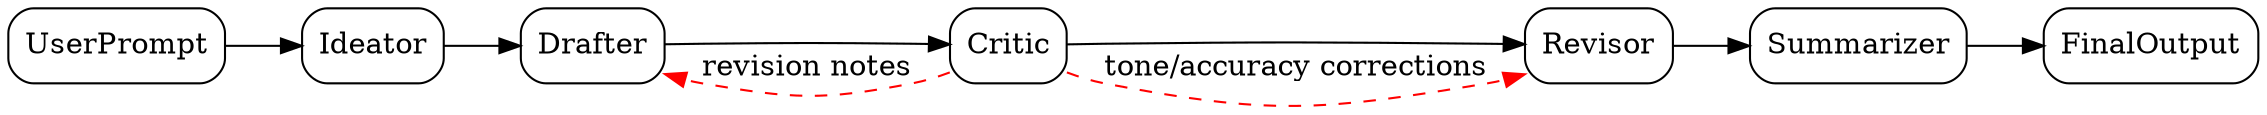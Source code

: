 digraph G {
  rankdir=LR;
  node [shape=box, style=rounded];

  UserPrompt -> Ideator;
  Ideator -> Drafter;
  Drafter -> Critic;
  Critic -> Revisor;
  Revisor -> Summarizer;
  Summarizer -> FinalOutput;

  // Feedback loops
  Critic -> Drafter [color=red, style=dashed, label="revision notes"];
  Critic -> Revisor [color=red, style=dashed, label="tone/accuracy corrections"];
}

